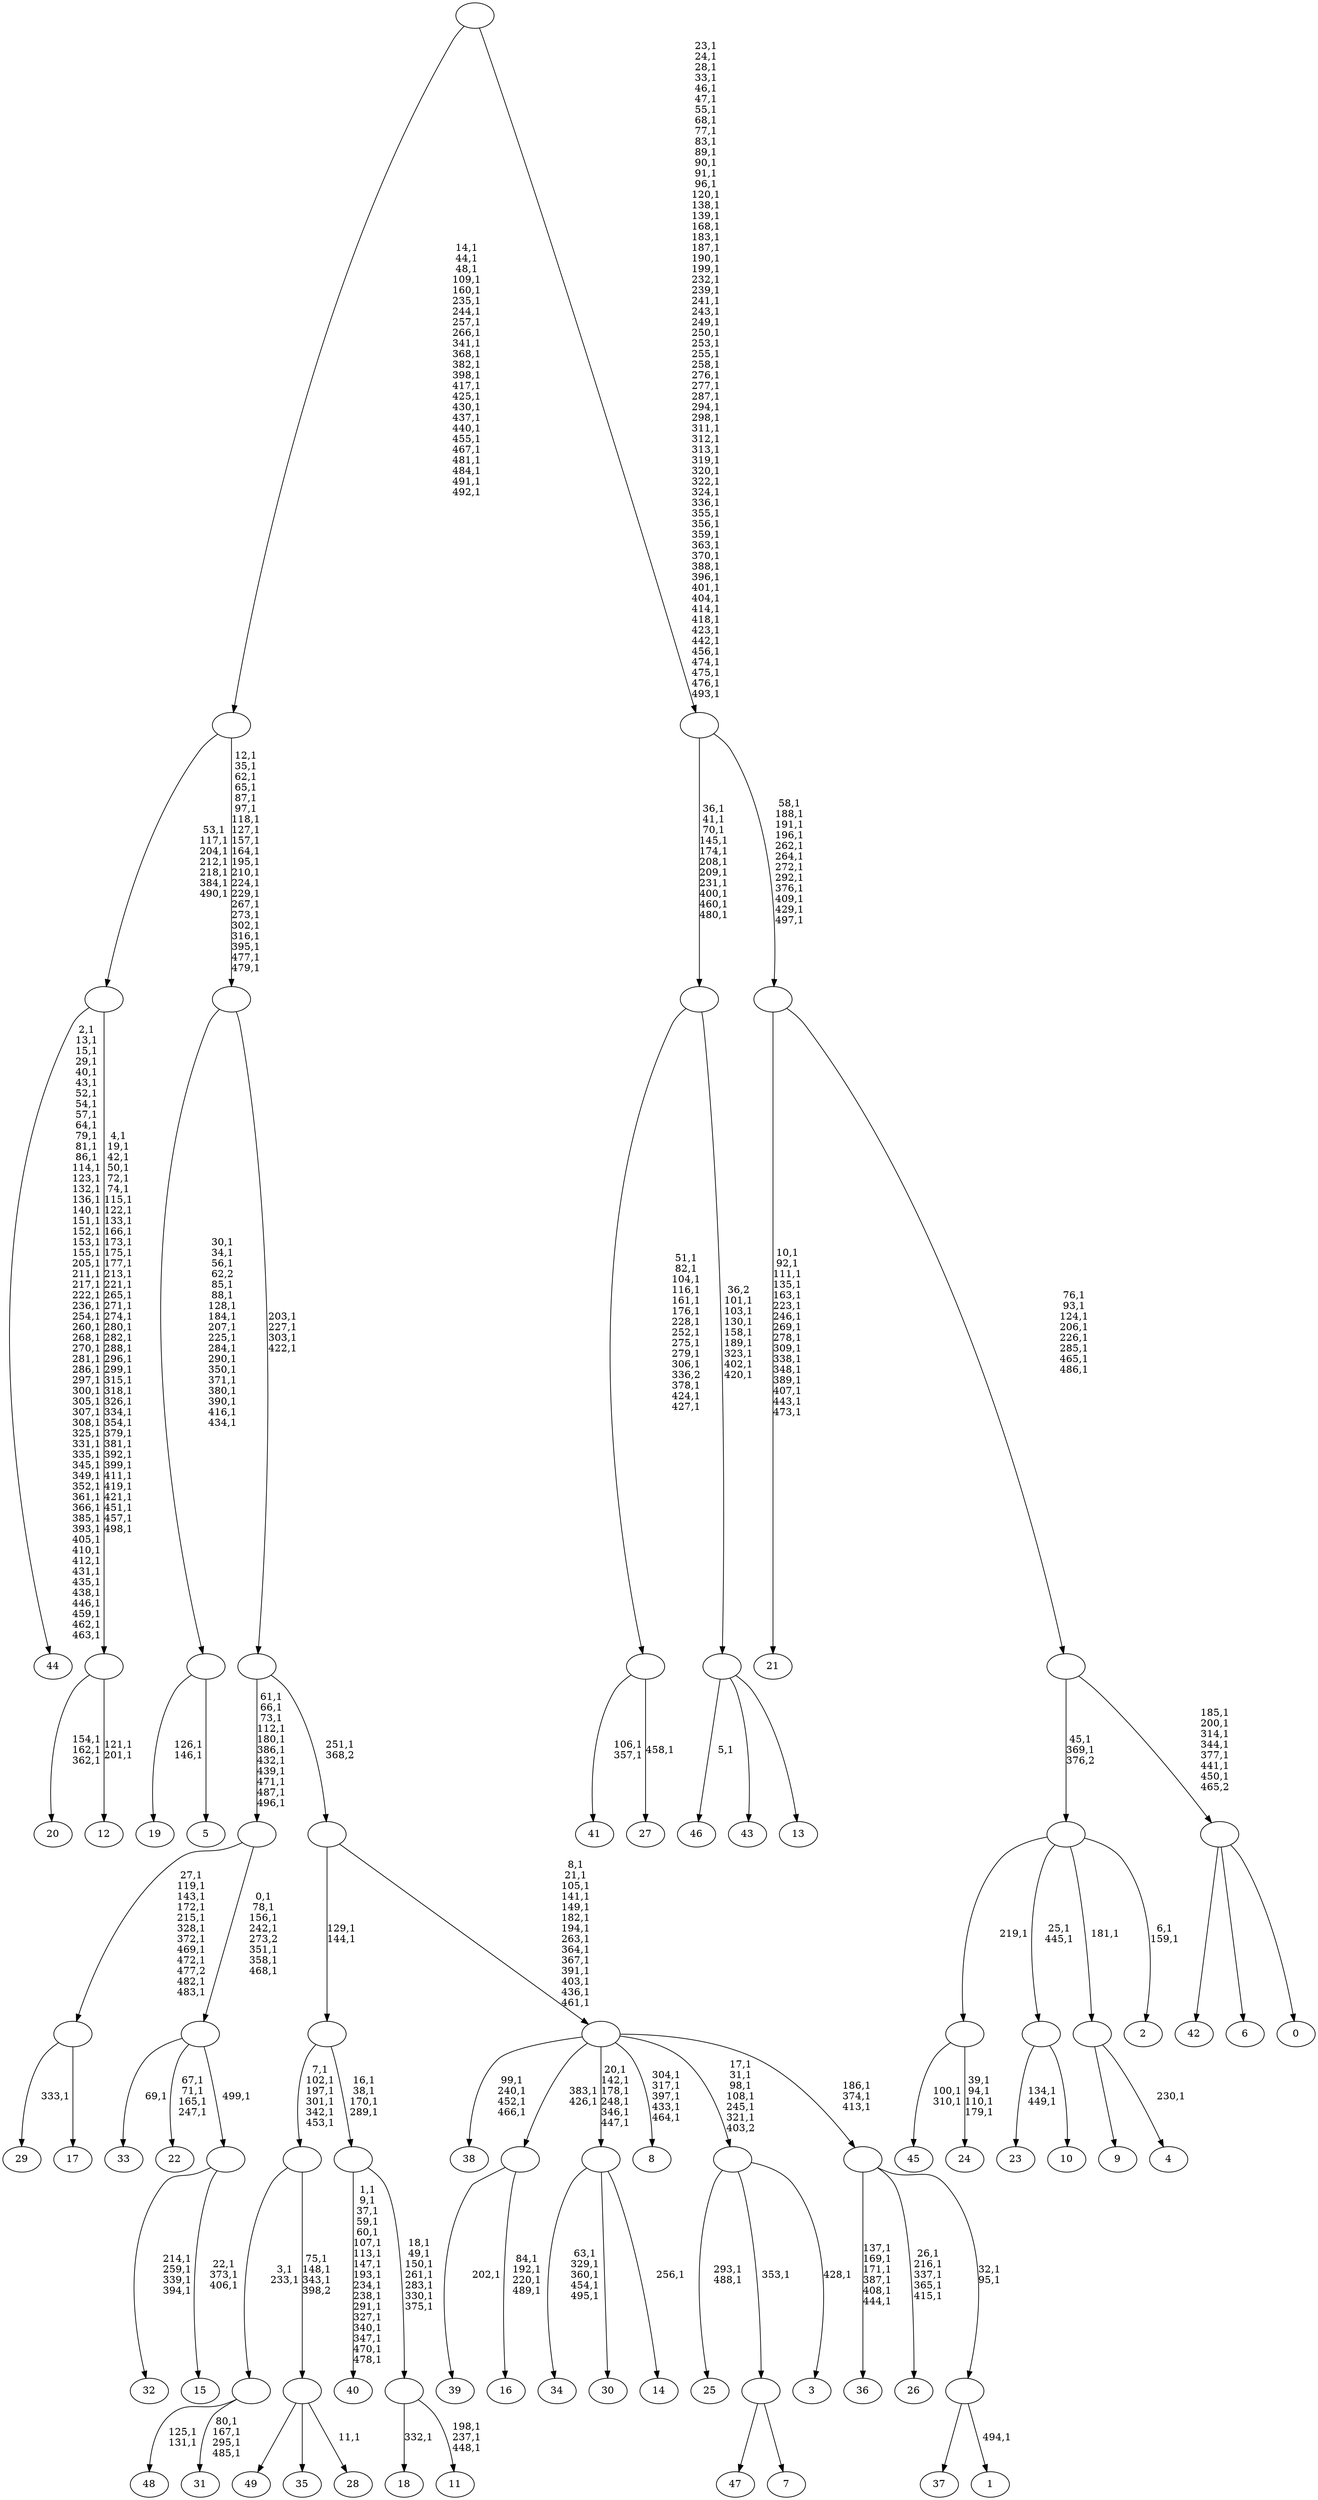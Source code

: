 digraph T {
	550 [label="49"]
	549 [label="48"]
	546 [label="47"]
	545 [label="46"]
	543 [label="45"]
	540 [label="44"]
	481 [label="43"]
	480 [label="42"]
	479 [label="41"]
	476 [label="40"]
	458 [label="39"]
	456 [label="38"]
	451 [label="37"]
	450 [label="36"]
	443 [label="35"]
	442 [label="34"]
	436 [label="33"]
	434 [label="32"]
	429 [label="31"]
	424 [label=""]
	422 [label="30"]
	421 [label="29"]
	419 [label="28"]
	417 [label=""]
	414 [label=""]
	408 [label="27"]
	406 [label=""]
	392 [label="26"]
	386 [label="25"]
	383 [label="24"]
	378 [label=""]
	377 [label="23"]
	374 [label="22"]
	369 [label="21"]
	352 [label="20"]
	348 [label="19"]
	345 [label="18"]
	343 [label="17"]
	342 [label=""]
	331 [label="16"]
	326 [label=""]
	324 [label="15"]
	320 [label=""]
	319 [label=""]
	312 [label=""]
	301 [label="14"]
	299 [label=""]
	293 [label="13"]
	292 [label=""]
	284 [label=""]
	273 [label="12"]
	270 [label=""]
	232 [label=""]
	225 [label="11"]
	221 [label=""]
	214 [label=""]
	210 [label=""]
	208 [label="10"]
	207 [label=""]
	205 [label="9"]
	204 [label="8"]
	198 [label="7"]
	197 [label=""]
	196 [label="6"]
	195 [label="5"]
	194 [label=""]
	177 [label="4"]
	175 [label=""]
	174 [label="3"]
	172 [label=""]
	166 [label="2"]
	163 [label=""]
	161 [label="1"]
	159 [label=""]
	157 [label=""]
	154 [label=""]
	140 [label=""]
	139 [label=""]
	135 [label=""]
	114 [label=""]
	90 [label="0"]
	89 [label=""]
	82 [label=""]
	74 [label=""]
	62 [label=""]
	0 [label=""]
	424 -> 429 [label="80,1\n167,1\n295,1\n485,1"]
	424 -> 549 [label="125,1\n131,1"]
	417 -> 419 [label="11,1"]
	417 -> 550 [label=""]
	417 -> 443 [label=""]
	414 -> 417 [label="75,1\n148,1\n343,1\n398,2"]
	414 -> 424 [label="3,1\n233,1"]
	406 -> 408 [label="458,1"]
	406 -> 479 [label="106,1\n357,1"]
	378 -> 383 [label="39,1\n94,1\n110,1\n179,1"]
	378 -> 543 [label="100,1\n310,1"]
	342 -> 421 [label="333,1"]
	342 -> 343 [label=""]
	326 -> 331 [label="84,1\n192,1\n220,1\n489,1"]
	326 -> 458 [label="202,1"]
	320 -> 324 [label="22,1\n373,1\n406,1"]
	320 -> 434 [label="214,1\n259,1\n339,1\n394,1"]
	319 -> 374 [label="67,1\n71,1\n165,1\n247,1"]
	319 -> 436 [label="69,1"]
	319 -> 320 [label="499,1"]
	312 -> 319 [label="0,1\n78,1\n156,1\n242,1\n273,2\n351,1\n358,1\n468,1"]
	312 -> 342 [label="27,1\n119,1\n143,1\n172,1\n215,1\n328,1\n372,1\n469,1\n472,1\n477,2\n482,1\n483,1"]
	299 -> 301 [label="256,1"]
	299 -> 442 [label="63,1\n329,1\n360,1\n454,1\n495,1"]
	299 -> 422 [label=""]
	292 -> 545 [label="5,1"]
	292 -> 481 [label=""]
	292 -> 293 [label=""]
	284 -> 292 [label="36,2\n101,1\n103,1\n130,1\n158,1\n189,1\n323,1\n402,1\n420,1"]
	284 -> 406 [label="51,1\n82,1\n104,1\n116,1\n161,1\n176,1\n228,1\n252,1\n275,1\n279,1\n306,1\n336,2\n378,1\n424,1\n427,1"]
	270 -> 273 [label="121,1\n201,1"]
	270 -> 352 [label="154,1\n162,1\n362,1"]
	232 -> 270 [label="4,1\n19,1\n42,1\n50,1\n72,1\n74,1\n115,1\n122,1\n133,1\n166,1\n173,1\n175,1\n177,1\n213,1\n221,1\n265,1\n271,1\n274,1\n280,1\n282,1\n288,1\n296,1\n299,1\n315,1\n318,1\n326,1\n334,1\n354,1\n379,1\n381,1\n392,1\n399,1\n411,1\n419,1\n421,1\n451,1\n457,1\n498,1"]
	232 -> 540 [label="2,1\n13,1\n15,1\n29,1\n40,1\n43,1\n52,1\n54,1\n57,1\n64,1\n79,1\n81,1\n86,1\n114,1\n123,1\n132,1\n136,1\n140,1\n151,1\n152,1\n153,1\n155,1\n205,1\n211,1\n217,1\n222,1\n236,1\n254,1\n260,1\n268,1\n270,1\n281,1\n286,1\n297,1\n300,1\n305,1\n307,1\n308,1\n325,1\n331,1\n335,1\n345,1\n349,1\n352,1\n361,1\n366,1\n385,1\n393,1\n405,1\n410,1\n412,1\n431,1\n435,1\n438,1\n446,1\n459,1\n462,1\n463,1"]
	221 -> 225 [label="198,1\n237,1\n448,1"]
	221 -> 345 [label="332,1"]
	214 -> 221 [label="18,1\n49,1\n150,1\n261,1\n283,1\n330,1\n375,1"]
	214 -> 476 [label="1,1\n9,1\n37,1\n59,1\n60,1\n107,1\n113,1\n147,1\n193,1\n234,1\n238,1\n291,1\n327,1\n340,1\n347,1\n470,1\n478,1"]
	210 -> 214 [label="16,1\n38,1\n170,1\n289,1"]
	210 -> 414 [label="7,1\n102,1\n197,1\n301,1\n342,1\n453,1"]
	207 -> 377 [label="134,1\n449,1"]
	207 -> 208 [label=""]
	197 -> 546 [label=""]
	197 -> 198 [label=""]
	194 -> 348 [label="126,1\n146,1"]
	194 -> 195 [label=""]
	175 -> 177 [label="230,1"]
	175 -> 205 [label=""]
	172 -> 174 [label="428,1"]
	172 -> 386 [label="293,1\n488,1"]
	172 -> 197 [label="353,1"]
	163 -> 166 [label="6,1\n159,1"]
	163 -> 207 [label="25,1\n445,1"]
	163 -> 378 [label="219,1"]
	163 -> 175 [label="181,1"]
	159 -> 161 [label="494,1"]
	159 -> 451 [label=""]
	157 -> 159 [label="32,1\n95,1"]
	157 -> 392 [label="26,1\n216,1\n337,1\n365,1\n415,1"]
	157 -> 450 [label="137,1\n169,1\n171,1\n387,1\n408,1\n444,1"]
	154 -> 157 [label="186,1\n374,1\n413,1"]
	154 -> 172 [label="17,1\n31,1\n98,1\n108,1\n245,1\n321,1\n403,2"]
	154 -> 204 [label="304,1\n317,1\n397,1\n433,1\n464,1"]
	154 -> 299 [label="20,1\n142,1\n178,1\n248,1\n346,1\n447,1"]
	154 -> 326 [label="383,1\n426,1"]
	154 -> 456 [label="99,1\n240,1\n452,1\n466,1"]
	140 -> 154 [label="8,1\n21,1\n105,1\n141,1\n149,1\n182,1\n194,1\n263,1\n364,1\n367,1\n391,1\n403,1\n436,1\n461,1"]
	140 -> 210 [label="129,1\n144,1"]
	139 -> 312 [label="61,1\n66,1\n73,1\n112,1\n180,1\n386,1\n432,1\n439,1\n471,1\n487,1\n496,1"]
	139 -> 140 [label="251,1\n368,2"]
	135 -> 139 [label="203,1\n227,1\n303,1\n422,1"]
	135 -> 194 [label="30,1\n34,1\n56,1\n62,2\n85,1\n88,1\n128,1\n184,1\n207,1\n225,1\n284,1\n290,1\n350,1\n371,1\n380,1\n390,1\n416,1\n434,1"]
	114 -> 135 [label="12,1\n35,1\n62,1\n65,1\n87,1\n97,1\n118,1\n127,1\n157,1\n164,1\n195,1\n210,1\n224,1\n229,1\n267,1\n273,1\n302,1\n316,1\n395,1\n477,1\n479,1"]
	114 -> 232 [label="53,1\n117,1\n204,1\n212,1\n218,1\n384,1\n490,1"]
	89 -> 480 [label=""]
	89 -> 196 [label=""]
	89 -> 90 [label=""]
	82 -> 89 [label="185,1\n200,1\n314,1\n344,1\n377,1\n441,1\n450,1\n465,2"]
	82 -> 163 [label="45,1\n369,1\n376,2"]
	74 -> 82 [label="76,1\n93,1\n124,1\n206,1\n226,1\n285,1\n465,1\n486,1"]
	74 -> 369 [label="10,1\n92,1\n111,1\n135,1\n163,1\n223,1\n246,1\n269,1\n278,1\n309,1\n338,1\n348,1\n389,1\n407,1\n443,1\n473,1"]
	62 -> 74 [label="58,1\n188,1\n191,1\n196,1\n262,1\n264,1\n272,1\n292,1\n376,1\n409,1\n429,1\n497,1"]
	62 -> 284 [label="36,1\n41,1\n70,1\n145,1\n174,1\n208,1\n209,1\n231,1\n400,1\n460,1\n480,1"]
	0 -> 62 [label="23,1\n24,1\n28,1\n33,1\n46,1\n47,1\n55,1\n68,1\n77,1\n83,1\n89,1\n90,1\n91,1\n96,1\n120,1\n138,1\n139,1\n168,1\n183,1\n187,1\n190,1\n199,1\n232,1\n239,1\n241,1\n243,1\n249,1\n250,1\n253,1\n255,1\n258,1\n276,1\n277,1\n287,1\n294,1\n298,1\n311,1\n312,1\n313,1\n319,1\n320,1\n322,1\n324,1\n336,1\n355,1\n356,1\n359,1\n363,1\n370,1\n388,1\n396,1\n401,1\n404,1\n414,1\n418,1\n423,1\n442,1\n456,1\n474,1\n475,1\n476,1\n493,1"]
	0 -> 114 [label="14,1\n44,1\n48,1\n109,1\n160,1\n235,1\n244,1\n257,1\n266,1\n341,1\n368,1\n382,1\n398,1\n417,1\n425,1\n430,1\n437,1\n440,1\n455,1\n467,1\n481,1\n484,1\n491,1\n492,1"]
}
